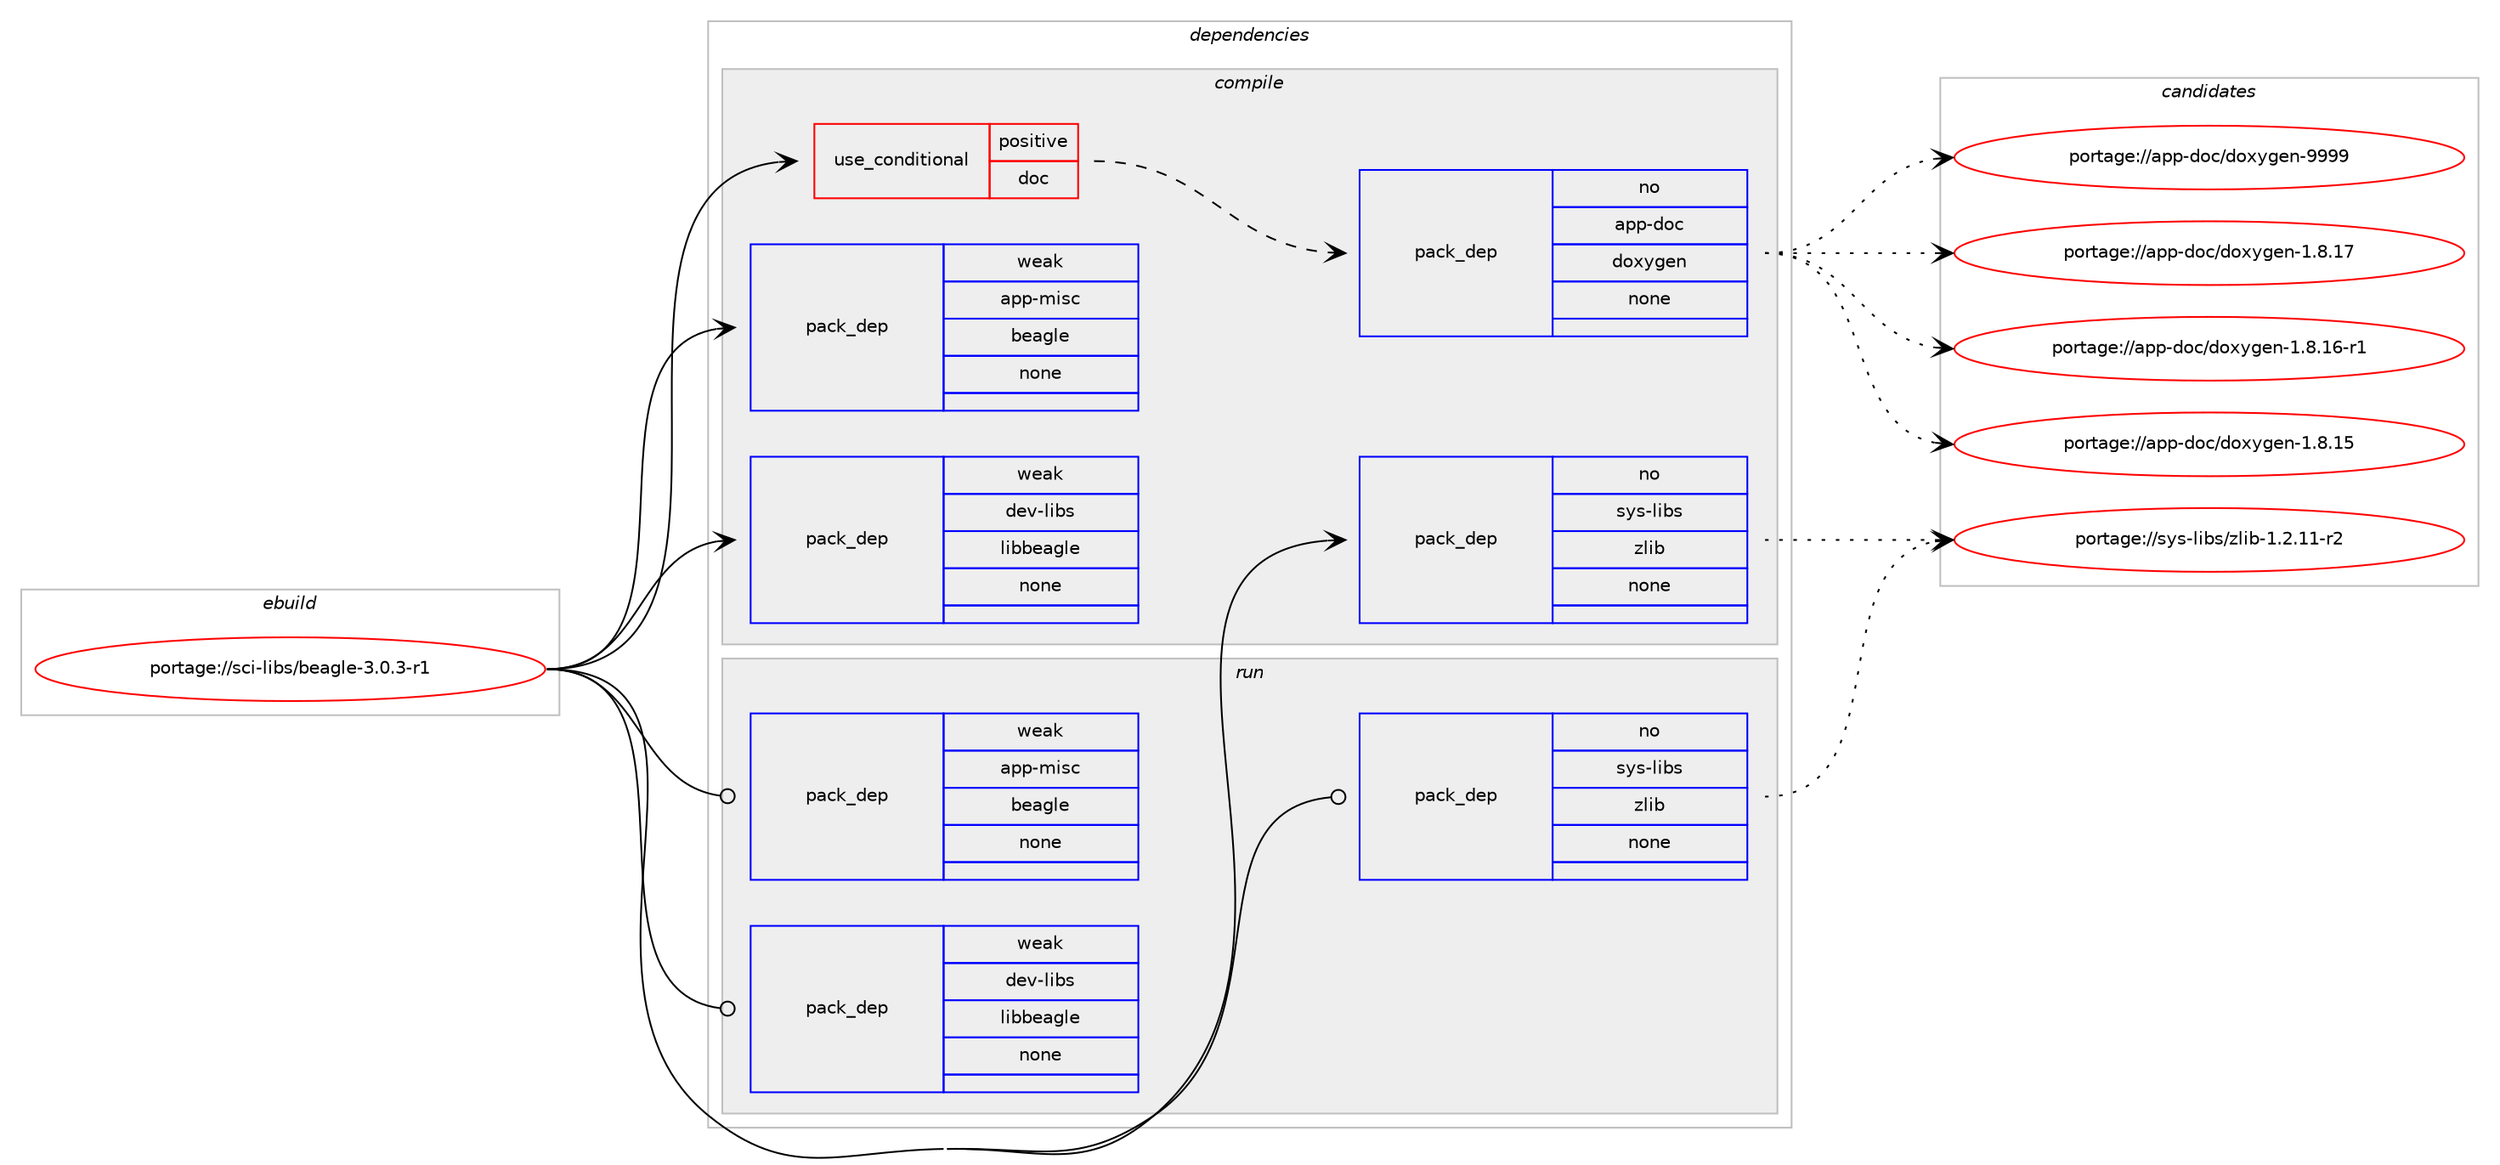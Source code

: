 digraph prolog {

# *************
# Graph options
# *************

newrank=true;
concentrate=true;
compound=true;
graph [rankdir=LR,fontname=Helvetica,fontsize=10,ranksep=1.5];#, ranksep=2.5, nodesep=0.2];
edge  [arrowhead=vee];
node  [fontname=Helvetica,fontsize=10];

# **********
# The ebuild
# **********

subgraph cluster_leftcol {
color=gray;
rank=same;
label=<<i>ebuild</i>>;
id [label="portage://sci-libs/beagle-3.0.3-r1", color=red, width=4, href="../sci-libs/beagle-3.0.3-r1.svg"];
}

# ****************
# The dependencies
# ****************

subgraph cluster_midcol {
color=gray;
label=<<i>dependencies</i>>;
subgraph cluster_compile {
fillcolor="#eeeeee";
style=filled;
label=<<i>compile</i>>;
subgraph cond7350 {
dependency40018 [label=<<TABLE BORDER="0" CELLBORDER="1" CELLSPACING="0" CELLPADDING="4"><TR><TD ROWSPAN="3" CELLPADDING="10">use_conditional</TD></TR><TR><TD>positive</TD></TR><TR><TD>doc</TD></TR></TABLE>>, shape=none, color=red];
subgraph pack31807 {
dependency40019 [label=<<TABLE BORDER="0" CELLBORDER="1" CELLSPACING="0" CELLPADDING="4" WIDTH="220"><TR><TD ROWSPAN="6" CELLPADDING="30">pack_dep</TD></TR><TR><TD WIDTH="110">no</TD></TR><TR><TD>app-doc</TD></TR><TR><TD>doxygen</TD></TR><TR><TD>none</TD></TR><TR><TD></TD></TR></TABLE>>, shape=none, color=blue];
}
dependency40018:e -> dependency40019:w [weight=20,style="dashed",arrowhead="vee"];
}
id:e -> dependency40018:w [weight=20,style="solid",arrowhead="vee"];
subgraph pack31808 {
dependency40020 [label=<<TABLE BORDER="0" CELLBORDER="1" CELLSPACING="0" CELLPADDING="4" WIDTH="220"><TR><TD ROWSPAN="6" CELLPADDING="30">pack_dep</TD></TR><TR><TD WIDTH="110">no</TD></TR><TR><TD>sys-libs</TD></TR><TR><TD>zlib</TD></TR><TR><TD>none</TD></TR><TR><TD></TD></TR></TABLE>>, shape=none, color=blue];
}
id:e -> dependency40020:w [weight=20,style="solid",arrowhead="vee"];
subgraph pack31809 {
dependency40021 [label=<<TABLE BORDER="0" CELLBORDER="1" CELLSPACING="0" CELLPADDING="4" WIDTH="220"><TR><TD ROWSPAN="6" CELLPADDING="30">pack_dep</TD></TR><TR><TD WIDTH="110">weak</TD></TR><TR><TD>app-misc</TD></TR><TR><TD>beagle</TD></TR><TR><TD>none</TD></TR><TR><TD></TD></TR></TABLE>>, shape=none, color=blue];
}
id:e -> dependency40021:w [weight=20,style="solid",arrowhead="vee"];
subgraph pack31810 {
dependency40022 [label=<<TABLE BORDER="0" CELLBORDER="1" CELLSPACING="0" CELLPADDING="4" WIDTH="220"><TR><TD ROWSPAN="6" CELLPADDING="30">pack_dep</TD></TR><TR><TD WIDTH="110">weak</TD></TR><TR><TD>dev-libs</TD></TR><TR><TD>libbeagle</TD></TR><TR><TD>none</TD></TR><TR><TD></TD></TR></TABLE>>, shape=none, color=blue];
}
id:e -> dependency40022:w [weight=20,style="solid",arrowhead="vee"];
}
subgraph cluster_compileandrun {
fillcolor="#eeeeee";
style=filled;
label=<<i>compile and run</i>>;
}
subgraph cluster_run {
fillcolor="#eeeeee";
style=filled;
label=<<i>run</i>>;
subgraph pack31811 {
dependency40023 [label=<<TABLE BORDER="0" CELLBORDER="1" CELLSPACING="0" CELLPADDING="4" WIDTH="220"><TR><TD ROWSPAN="6" CELLPADDING="30">pack_dep</TD></TR><TR><TD WIDTH="110">no</TD></TR><TR><TD>sys-libs</TD></TR><TR><TD>zlib</TD></TR><TR><TD>none</TD></TR><TR><TD></TD></TR></TABLE>>, shape=none, color=blue];
}
id:e -> dependency40023:w [weight=20,style="solid",arrowhead="odot"];
subgraph pack31812 {
dependency40024 [label=<<TABLE BORDER="0" CELLBORDER="1" CELLSPACING="0" CELLPADDING="4" WIDTH="220"><TR><TD ROWSPAN="6" CELLPADDING="30">pack_dep</TD></TR><TR><TD WIDTH="110">weak</TD></TR><TR><TD>app-misc</TD></TR><TR><TD>beagle</TD></TR><TR><TD>none</TD></TR><TR><TD></TD></TR></TABLE>>, shape=none, color=blue];
}
id:e -> dependency40024:w [weight=20,style="solid",arrowhead="odot"];
subgraph pack31813 {
dependency40025 [label=<<TABLE BORDER="0" CELLBORDER="1" CELLSPACING="0" CELLPADDING="4" WIDTH="220"><TR><TD ROWSPAN="6" CELLPADDING="30">pack_dep</TD></TR><TR><TD WIDTH="110">weak</TD></TR><TR><TD>dev-libs</TD></TR><TR><TD>libbeagle</TD></TR><TR><TD>none</TD></TR><TR><TD></TD></TR></TABLE>>, shape=none, color=blue];
}
id:e -> dependency40025:w [weight=20,style="solid",arrowhead="odot"];
}
}

# **************
# The candidates
# **************

subgraph cluster_choices {
rank=same;
color=gray;
label=<<i>candidates</i>>;

subgraph choice31807 {
color=black;
nodesep=1;
choice971121124510011199471001111201211031011104557575757 [label="portage://app-doc/doxygen-9999", color=red, width=4,href="../app-doc/doxygen-9999.svg"];
choice9711211245100111994710011112012110310111045494656464955 [label="portage://app-doc/doxygen-1.8.17", color=red, width=4,href="../app-doc/doxygen-1.8.17.svg"];
choice97112112451001119947100111120121103101110454946564649544511449 [label="portage://app-doc/doxygen-1.8.16-r1", color=red, width=4,href="../app-doc/doxygen-1.8.16-r1.svg"];
choice9711211245100111994710011112012110310111045494656464953 [label="portage://app-doc/doxygen-1.8.15", color=red, width=4,href="../app-doc/doxygen-1.8.15.svg"];
dependency40019:e -> choice971121124510011199471001111201211031011104557575757:w [style=dotted,weight="100"];
dependency40019:e -> choice9711211245100111994710011112012110310111045494656464955:w [style=dotted,weight="100"];
dependency40019:e -> choice97112112451001119947100111120121103101110454946564649544511449:w [style=dotted,weight="100"];
dependency40019:e -> choice9711211245100111994710011112012110310111045494656464953:w [style=dotted,weight="100"];
}
subgraph choice31808 {
color=black;
nodesep=1;
choice11512111545108105981154712210810598454946504649494511450 [label="portage://sys-libs/zlib-1.2.11-r2", color=red, width=4,href="../sys-libs/zlib-1.2.11-r2.svg"];
dependency40020:e -> choice11512111545108105981154712210810598454946504649494511450:w [style=dotted,weight="100"];
}
subgraph choice31809 {
color=black;
nodesep=1;
}
subgraph choice31810 {
color=black;
nodesep=1;
}
subgraph choice31811 {
color=black;
nodesep=1;
choice11512111545108105981154712210810598454946504649494511450 [label="portage://sys-libs/zlib-1.2.11-r2", color=red, width=4,href="../sys-libs/zlib-1.2.11-r2.svg"];
dependency40023:e -> choice11512111545108105981154712210810598454946504649494511450:w [style=dotted,weight="100"];
}
subgraph choice31812 {
color=black;
nodesep=1;
}
subgraph choice31813 {
color=black;
nodesep=1;
}
}

}
